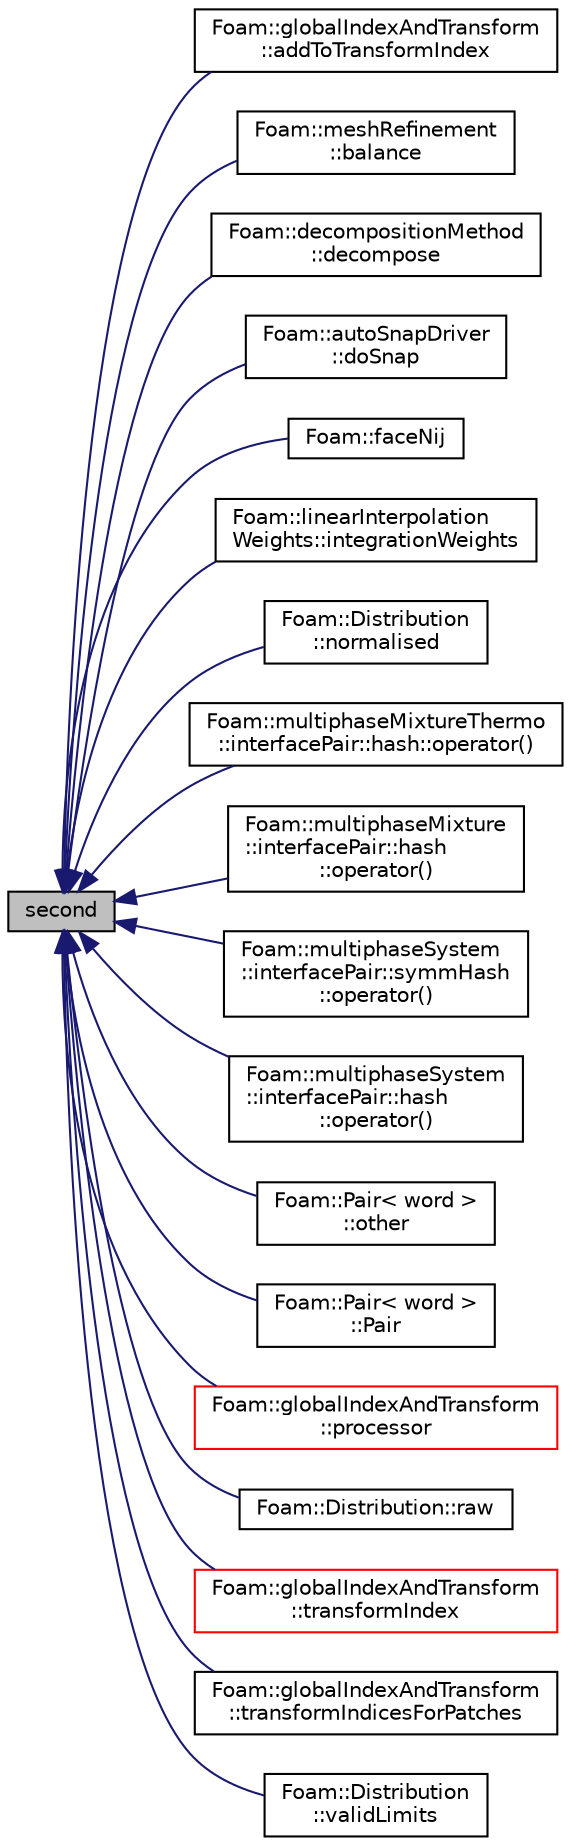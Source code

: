 digraph "second"
{
  bgcolor="transparent";
  edge [fontname="Helvetica",fontsize="10",labelfontname="Helvetica",labelfontsize="10"];
  node [fontname="Helvetica",fontsize="10",shape=record];
  rankdir="LR";
  Node1 [label="second",height=0.2,width=0.4,color="black", fillcolor="grey75", style="filled", fontcolor="black"];
  Node1 -> Node2 [dir="back",color="midnightblue",fontsize="10",style="solid",fontname="Helvetica"];
  Node2 [label="Foam::globalIndexAndTransform\l::addToTransformIndex",height=0.2,width=0.4,color="black",URL="$a00924.html#aa5ca2189f2ab3ddd22e4adef20976baf",tooltip="Add patch transformation to transformIndex. Return new. "];
  Node1 -> Node3 [dir="back",color="midnightblue",fontsize="10",style="solid",fontname="Helvetica"];
  Node3 [label="Foam::meshRefinement\l::balance",height=0.2,width=0.4,color="black",URL="$a01460.html#a64feb4b7a4116efb2111d5adf88b50a3",tooltip="Redecompose according to cell count. "];
  Node1 -> Node4 [dir="back",color="midnightblue",fontsize="10",style="solid",fontname="Helvetica"];
  Node4 [label="Foam::decompositionMethod\l::decompose",height=0.2,width=0.4,color="black",URL="$a00500.html#a9e5348f6d62778dc2721d9646d92c3d2"];
  Node1 -> Node5 [dir="back",color="midnightblue",fontsize="10",style="solid",fontname="Helvetica"];
  Node5 [label="Foam::autoSnapDriver\l::doSnap",height=0.2,width=0.4,color="black",URL="$a00086.html#adf0870a8be4483ecdb73b26b20d027ee"];
  Node1 -> Node6 [dir="back",color="midnightblue",fontsize="10",style="solid",fontname="Helvetica"];
  Node6 [label="Foam::faceNij",height=0.2,width=0.4,color="black",URL="$a10675.html#abf407c1e6cc56bf8d511f9bb1276c64d"];
  Node1 -> Node7 [dir="back",color="midnightblue",fontsize="10",style="solid",fontname="Helvetica"];
  Node7 [label="Foam::linearInterpolation\lWeights::integrationWeights",height=0.2,width=0.4,color="black",URL="$a01330.html#abfea05ad0de4d62e56884979e004656d",tooltip="Calculate weights and indices to calculate integrand of t1..t2. "];
  Node1 -> Node8 [dir="back",color="midnightblue",fontsize="10",style="solid",fontname="Helvetica"];
  Node8 [label="Foam::Distribution\l::normalised",height=0.2,width=0.4,color="black",URL="$a00554.html#a0d37b28f72f3671726fd61a4959e4740",tooltip="Return the normalised distribution (probability density) "];
  Node1 -> Node9 [dir="back",color="midnightblue",fontsize="10",style="solid",fontname="Helvetica"];
  Node9 [label="Foam::multiphaseMixtureThermo\l::interfacePair::hash::operator()",height=0.2,width=0.4,color="black",URL="$a00959.html#add7812307a7b7bd9fd3b26129e704a46"];
  Node1 -> Node10 [dir="back",color="midnightblue",fontsize="10",style="solid",fontname="Helvetica"];
  Node10 [label="Foam::multiphaseMixture\l::interfacePair::hash\l::operator()",height=0.2,width=0.4,color="black",URL="$a00961.html#add7812307a7b7bd9fd3b26129e704a46"];
  Node1 -> Node11 [dir="back",color="midnightblue",fontsize="10",style="solid",fontname="Helvetica"];
  Node11 [label="Foam::multiphaseSystem\l::interfacePair::symmHash\l::operator()",height=0.2,width=0.4,color="black",URL="$a02524.html#add7812307a7b7bd9fd3b26129e704a46"];
  Node1 -> Node12 [dir="back",color="midnightblue",fontsize="10",style="solid",fontname="Helvetica"];
  Node12 [label="Foam::multiphaseSystem\l::interfacePair::hash\l::operator()",height=0.2,width=0.4,color="black",URL="$a00960.html#add7812307a7b7bd9fd3b26129e704a46"];
  Node1 -> Node13 [dir="back",color="midnightblue",fontsize="10",style="solid",fontname="Helvetica"];
  Node13 [label="Foam::Pair\< word \>\l::other",height=0.2,width=0.4,color="black",URL="$a01748.html#ab052b992c7e73fa2dcaab9f613f25f32",tooltip="Return other. "];
  Node1 -> Node14 [dir="back",color="midnightblue",fontsize="10",style="solid",fontname="Helvetica"];
  Node14 [label="Foam::Pair\< word \>\l::Pair",height=0.2,width=0.4,color="black",URL="$a01748.html#ab2954567b14e2f39fd86b58b1ecf5c40",tooltip="Construct from components. "];
  Node1 -> Node15 [dir="back",color="midnightblue",fontsize="10",style="solid",fontname="Helvetica"];
  Node15 [label="Foam::globalIndexAndTransform\l::processor",height=0.2,width=0.4,color="red",URL="$a00924.html#a733cc3d1c9c5b5aa291c9deb2d695573",tooltip="Which processor does this come from? "];
  Node1 -> Node16 [dir="back",color="midnightblue",fontsize="10",style="solid",fontname="Helvetica"];
  Node16 [label="Foam::Distribution::raw",height=0.2,width=0.4,color="black",URL="$a00554.html#a534e886fbc527191f1449a00238be6b3",tooltip="Return the distribution of the total bin weights. "];
  Node1 -> Node17 [dir="back",color="midnightblue",fontsize="10",style="solid",fontname="Helvetica"];
  Node17 [label="Foam::globalIndexAndTransform\l::transformIndex",height=0.2,width=0.4,color="red",URL="$a00924.html#a045b8e246ccc41fb39e9918a1c9fb783",tooltip="Transform carried by the object. "];
  Node1 -> Node18 [dir="back",color="midnightblue",fontsize="10",style="solid",fontname="Helvetica"];
  Node18 [label="Foam::globalIndexAndTransform\l::transformIndicesForPatches",height=0.2,width=0.4,color="black",URL="$a00924.html#aaeb707184c40773486e659fc31f007d4",tooltip="Access the all of the indices of the transform. "];
  Node1 -> Node19 [dir="back",color="midnightblue",fontsize="10",style="solid",fontname="Helvetica"];
  Node19 [label="Foam::Distribution\l::validLimits",height=0.2,width=0.4,color="black",URL="$a00554.html#a376a44980cd807789e5d3ad859bf5f06",tooltip="Returns the indices of the first and last non-zero entries. "];
}
